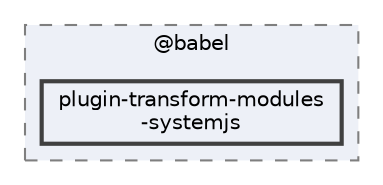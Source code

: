 digraph "pkiclassroomrescheduler/src/main/frontend/node_modules/@babel/plugin-transform-modules-systemjs"
{
 // LATEX_PDF_SIZE
  bgcolor="transparent";
  edge [fontname=Helvetica,fontsize=10,labelfontname=Helvetica,labelfontsize=10];
  node [fontname=Helvetica,fontsize=10,shape=box,height=0.2,width=0.4];
  compound=true
  subgraph clusterdir_bc8070c8b402176472541bb6f0cba6df {
    graph [ bgcolor="#edf0f7", pencolor="grey50", label="@babel", fontname=Helvetica,fontsize=10 style="filled,dashed", URL="dir_bc8070c8b402176472541bb6f0cba6df.html",tooltip=""]
  dir_a812613b4343cb23941826493f36d9bf [label="plugin-transform-modules\l-systemjs", fillcolor="#edf0f7", color="grey25", style="filled,bold", URL="dir_a812613b4343cb23941826493f36d9bf.html",tooltip=""];
  }
}
